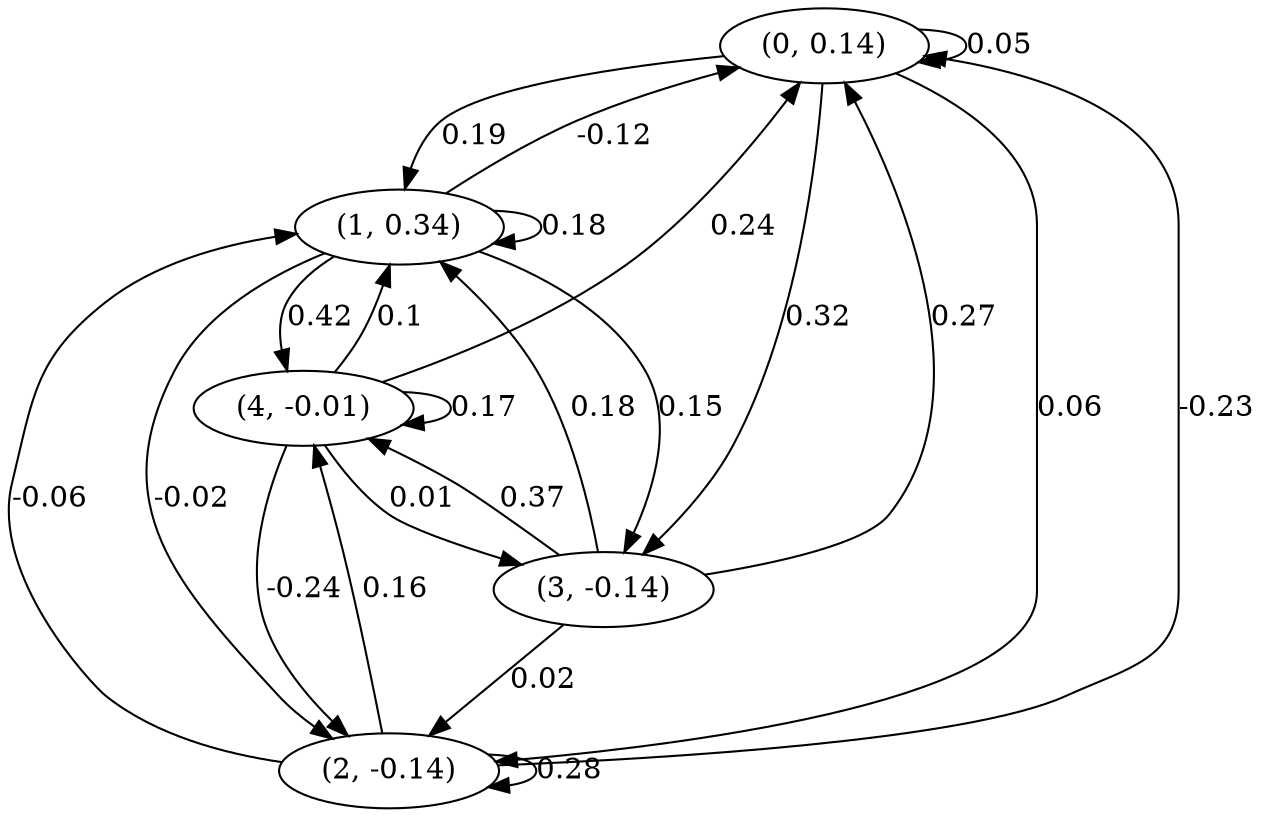 digraph {
    0 [ label = "(0, 0.14)" ]
    1 [ label = "(1, 0.34)" ]
    2 [ label = "(2, -0.14)" ]
    3 [ label = "(3, -0.14)" ]
    4 [ label = "(4, -0.01)" ]
    0 -> 0 [ label = "0.05" ]
    1 -> 1 [ label = "0.18" ]
    2 -> 2 [ label = "0.28" ]
    4 -> 4 [ label = "0.17" ]
    1 -> 0 [ label = "-0.12" ]
    2 -> 0 [ label = "-0.23" ]
    3 -> 0 [ label = "0.27" ]
    4 -> 0 [ label = "0.24" ]
    0 -> 1 [ label = "0.19" ]
    2 -> 1 [ label = "-0.06" ]
    3 -> 1 [ label = "0.18" ]
    4 -> 1 [ label = "0.1" ]
    0 -> 2 [ label = "0.06" ]
    1 -> 2 [ label = "-0.02" ]
    3 -> 2 [ label = "0.02" ]
    4 -> 2 [ label = "-0.24" ]
    0 -> 3 [ label = "0.32" ]
    1 -> 3 [ label = "0.15" ]
    4 -> 3 [ label = "0.01" ]
    1 -> 4 [ label = "0.42" ]
    2 -> 4 [ label = "0.16" ]
    3 -> 4 [ label = "0.37" ]
}

